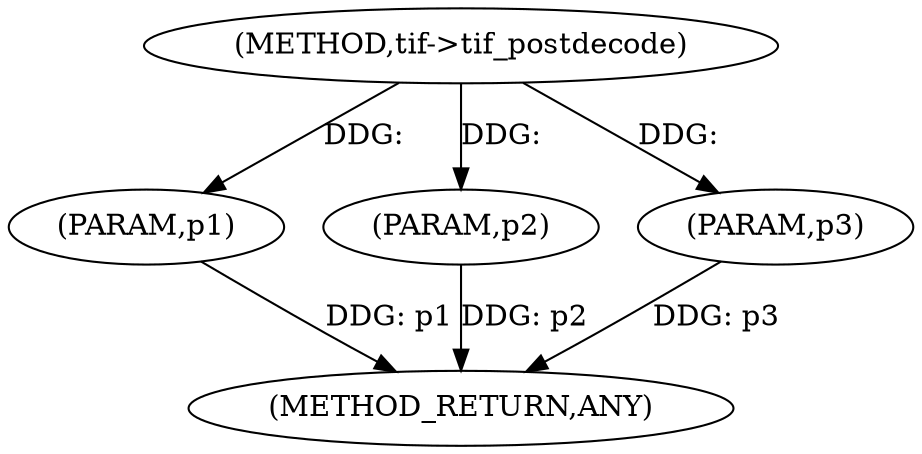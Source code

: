 digraph "tif-&gt;tif_postdecode" {  
"100365" [label = <(METHOD,tif-&gt;tif_postdecode)> ]
"100369" [label = <(METHOD_RETURN,ANY)> ]
"100366" [label = <(PARAM,p1)> ]
"100367" [label = <(PARAM,p2)> ]
"100368" [label = <(PARAM,p3)> ]
  "100366" -> "100369"  [ label = "DDG: p1"] 
  "100367" -> "100369"  [ label = "DDG: p2"] 
  "100368" -> "100369"  [ label = "DDG: p3"] 
  "100365" -> "100366"  [ label = "DDG: "] 
  "100365" -> "100367"  [ label = "DDG: "] 
  "100365" -> "100368"  [ label = "DDG: "] 
}
